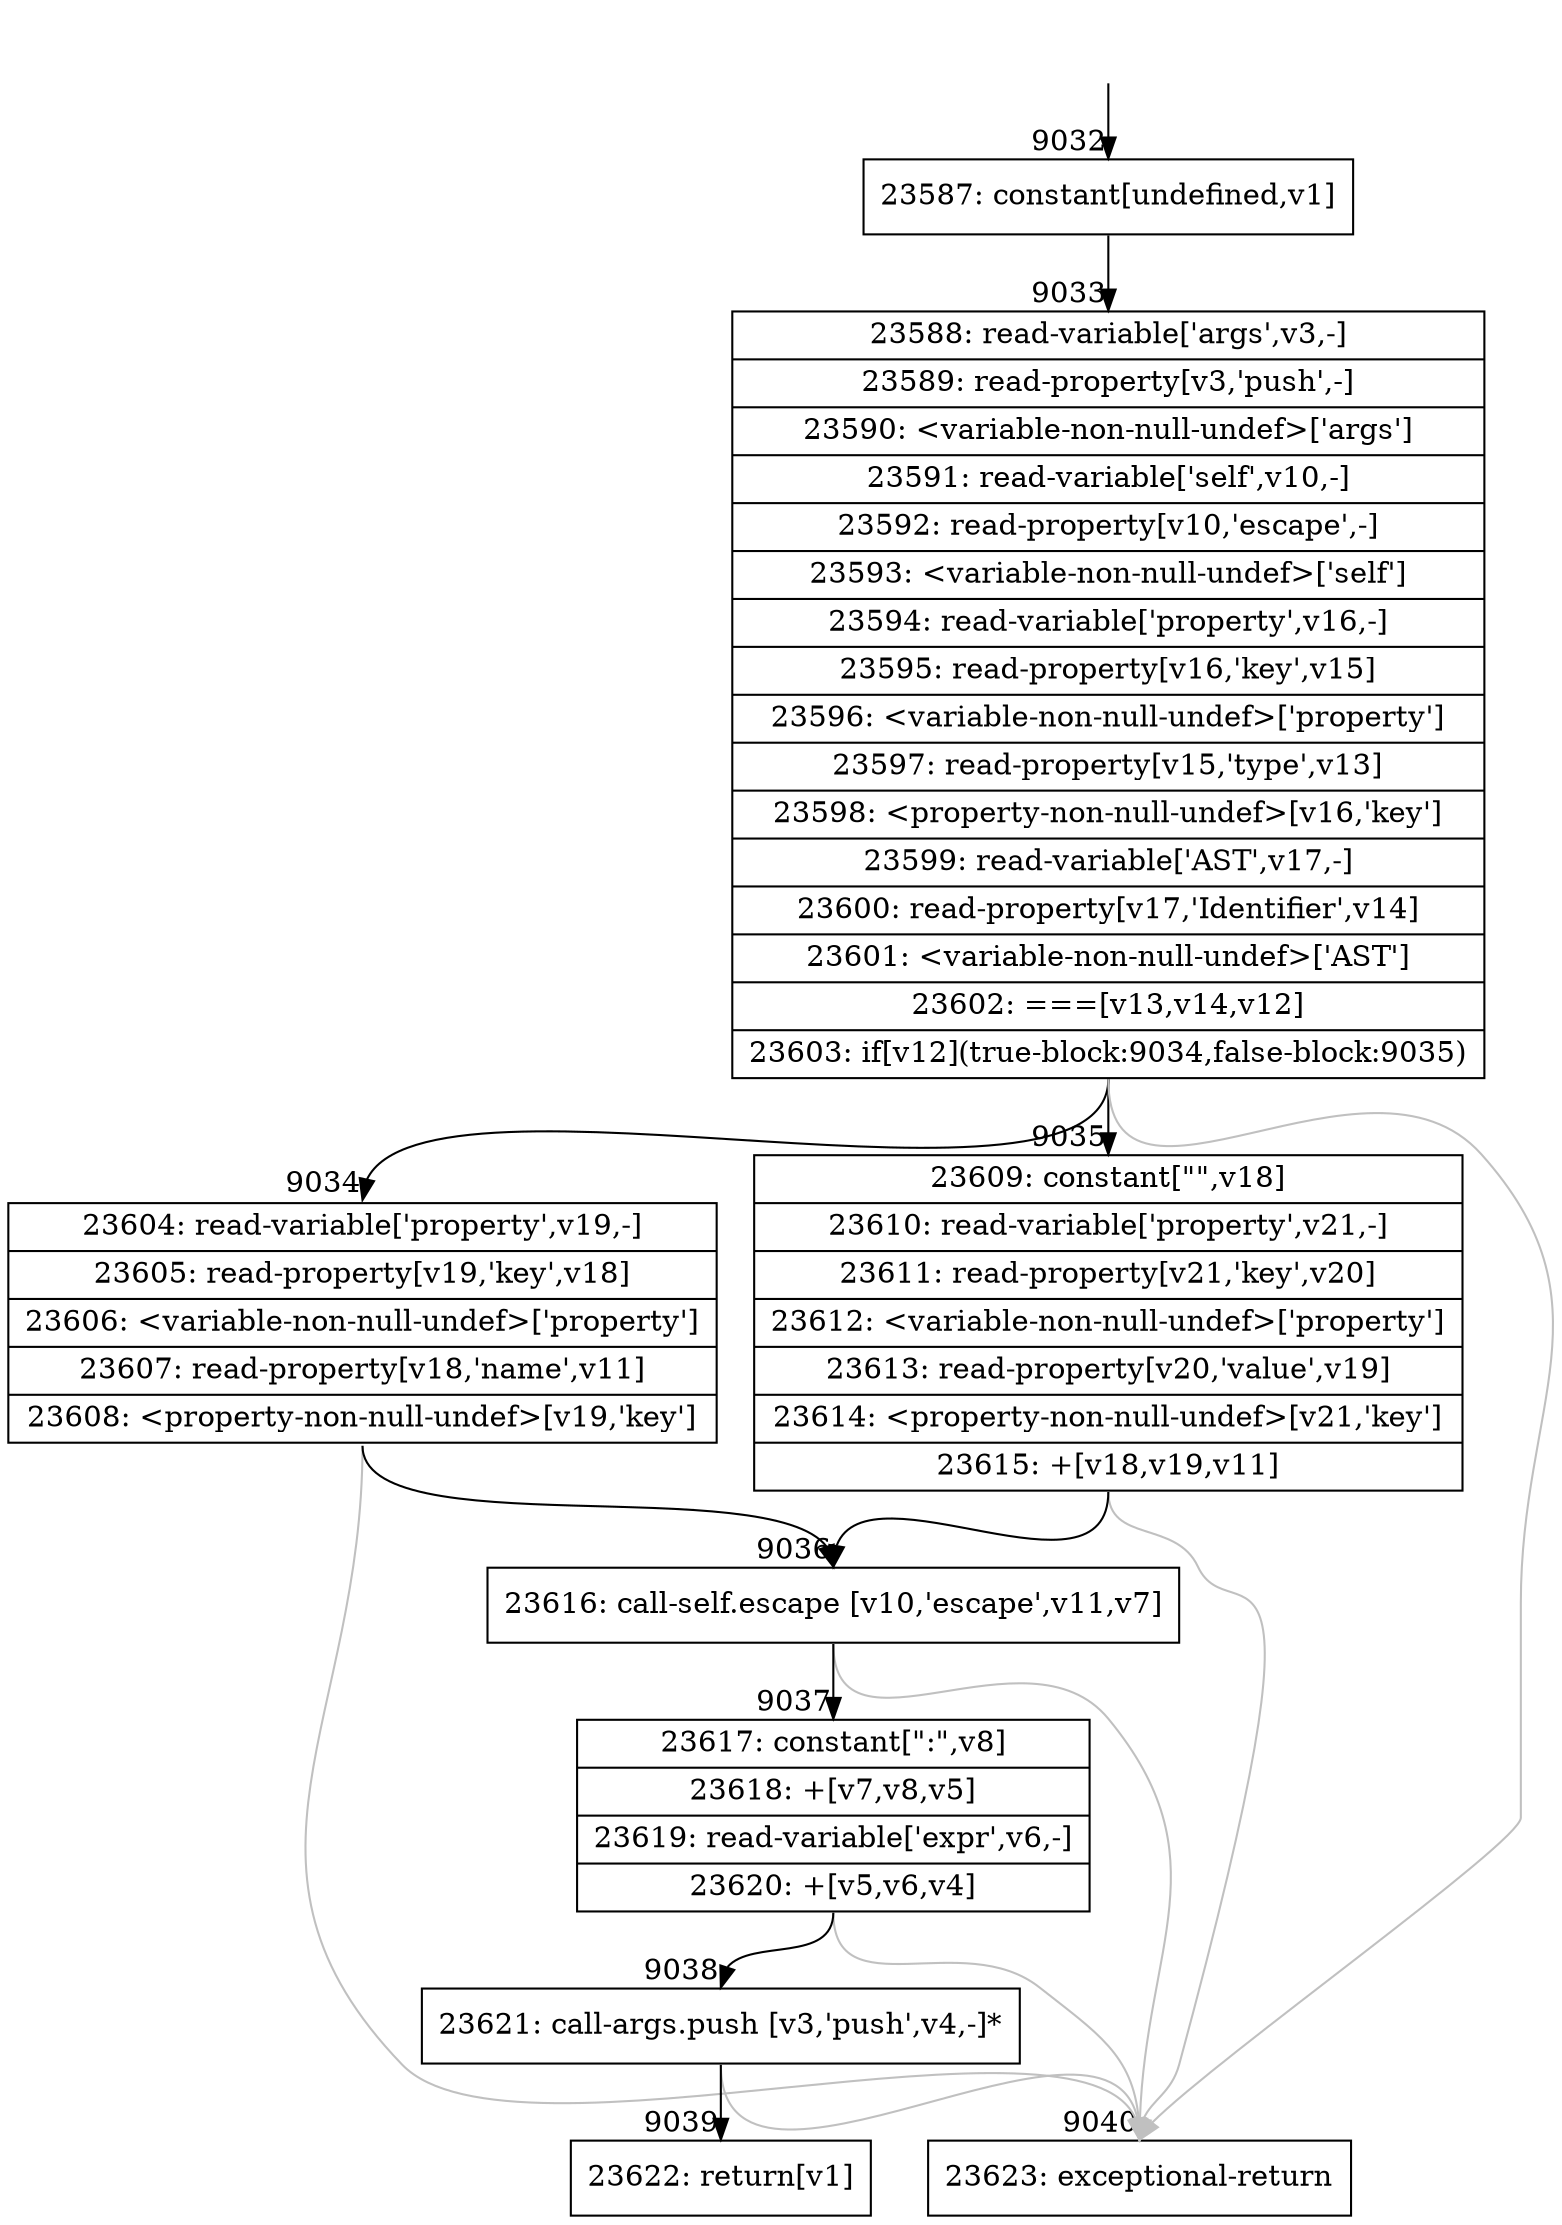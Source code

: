 digraph {
rankdir="TD"
BB_entry669[shape=none,label=""];
BB_entry669 -> BB9032 [tailport=s, headport=n, headlabel="    9032"]
BB9032 [shape=record label="{23587: constant[undefined,v1]}" ] 
BB9032 -> BB9033 [tailport=s, headport=n, headlabel="      9033"]
BB9033 [shape=record label="{23588: read-variable['args',v3,-]|23589: read-property[v3,'push',-]|23590: \<variable-non-null-undef\>['args']|23591: read-variable['self',v10,-]|23592: read-property[v10,'escape',-]|23593: \<variable-non-null-undef\>['self']|23594: read-variable['property',v16,-]|23595: read-property[v16,'key',v15]|23596: \<variable-non-null-undef\>['property']|23597: read-property[v15,'type',v13]|23598: \<property-non-null-undef\>[v16,'key']|23599: read-variable['AST',v17,-]|23600: read-property[v17,'Identifier',v14]|23601: \<variable-non-null-undef\>['AST']|23602: ===[v13,v14,v12]|23603: if[v12](true-block:9034,false-block:9035)}" ] 
BB9033 -> BB9034 [tailport=s, headport=n, headlabel="      9034"]
BB9033 -> BB9035 [tailport=s, headport=n, headlabel="      9035"]
BB9033 -> BB9040 [tailport=s, headport=n, color=gray, headlabel="      9040"]
BB9034 [shape=record label="{23604: read-variable['property',v19,-]|23605: read-property[v19,'key',v18]|23606: \<variable-non-null-undef\>['property']|23607: read-property[v18,'name',v11]|23608: \<property-non-null-undef\>[v19,'key']}" ] 
BB9034 -> BB9036 [tailport=s, headport=n, headlabel="      9036"]
BB9034 -> BB9040 [tailport=s, headport=n, color=gray]
BB9035 [shape=record label="{23609: constant[\"\",v18]|23610: read-variable['property',v21,-]|23611: read-property[v21,'key',v20]|23612: \<variable-non-null-undef\>['property']|23613: read-property[v20,'value',v19]|23614: \<property-non-null-undef\>[v21,'key']|23615: +[v18,v19,v11]}" ] 
BB9035 -> BB9036 [tailport=s, headport=n]
BB9035 -> BB9040 [tailport=s, headport=n, color=gray]
BB9036 [shape=record label="{23616: call-self.escape [v10,'escape',v11,v7]}" ] 
BB9036 -> BB9037 [tailport=s, headport=n, headlabel="      9037"]
BB9036 -> BB9040 [tailport=s, headport=n, color=gray]
BB9037 [shape=record label="{23617: constant[\":\",v8]|23618: +[v7,v8,v5]|23619: read-variable['expr',v6,-]|23620: +[v5,v6,v4]}" ] 
BB9037 -> BB9038 [tailport=s, headport=n, headlabel="      9038"]
BB9037 -> BB9040 [tailport=s, headport=n, color=gray]
BB9038 [shape=record label="{23621: call-args.push [v3,'push',v4,-]*}" ] 
BB9038 -> BB9039 [tailport=s, headport=n, headlabel="      9039"]
BB9038 -> BB9040 [tailport=s, headport=n, color=gray]
BB9039 [shape=record label="{23622: return[v1]}" ] 
BB9040 [shape=record label="{23623: exceptional-return}" ] 
//#$~ 13409
}
